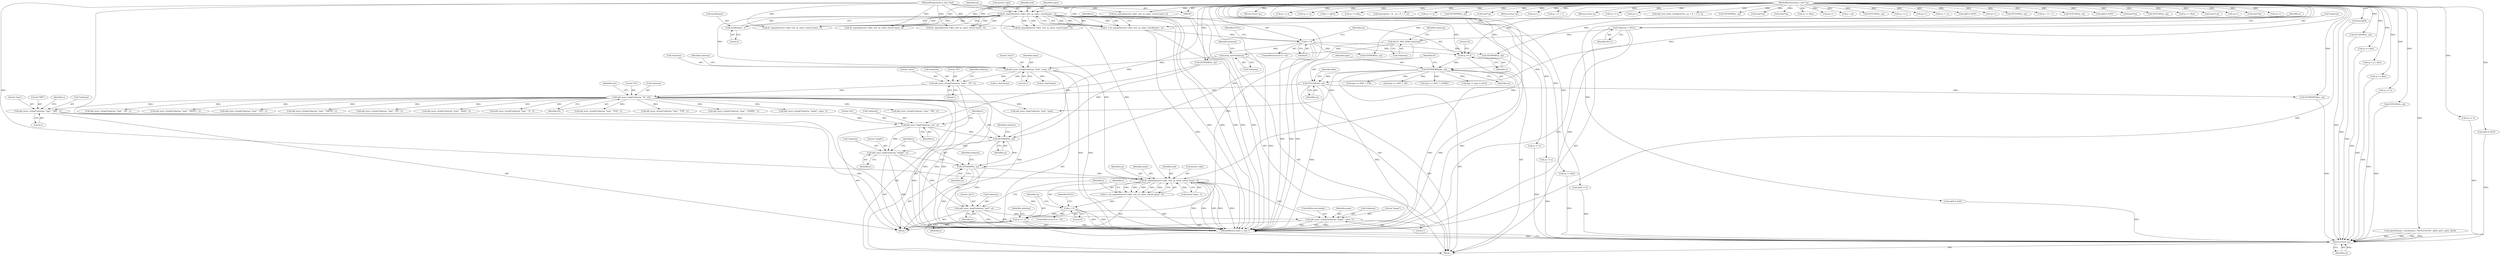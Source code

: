 digraph "0_php-src_2fefae47716d501aec41c1102f3fd4531f070b05_0@pointer" {
"1001042" [label="(Call,add_assoc_string(*subarray, \"type\", \"SRV\", 1))"];
"1000211" [label="(Call,add_assoc_long(*subarray, \"ttl\", ttl))"];
"1000205" [label="(Call,add_assoc_string(*subarray, \"class\", \"IN\", 1))"];
"1000199" [label="(Call,add_assoc_string(*subarray, \"host\", name, 1))"];
"1000196" [label="(Call,array_init(*subarray))"];
"1000193" [label="(Call,ALLOC_INIT_ZVAL(*subarray))"];
"1000130" [label="(Call,*subarray = NULL)"];
"1000136" [label="(Call,dn_expand(answer->qb2, end, cp, name, sizeof(name) - 2))"];
"1000107" [label="(MethodParameterIn,u_char *end)"];
"1000106" [label="(MethodParameterIn,u_char *cp)"];
"1000143" [label="(Call,sizeof(name) - 2)"];
"1000162" [label="(Call,GETLONG(ttl, cp))"];
"1000159" [label="(Call,GETSHORT(type, cp))"];
"1000154" [label="(Call,cp += n)"];
"1000148" [label="(Call,n < 0)"];
"1000134" [label="(Call,n = dn_expand(answer->qb2, end, cp, name, sizeof(name) - 2))"];
"1001051" [label="(Call,add_assoc_long(*subarray, \"pri\", n))"];
"1001056" [label="(Call,GETSHORT(n, cp))"];
"1001059" [label="(Call,add_assoc_long(*subarray, \"weight\", n))"];
"1001064" [label="(Call,GETSHORT(n, cp))"];
"1001067" [label="(Call,add_assoc_long(*subarray, \"port\", n))"];
"1001095" [label="(Call,add_assoc_string(*subarray, \"target\", name, 1))"];
"1001074" [label="(Call,dn_expand(answer->qb2, end, cp, name, (sizeof name) - 2))"];
"1001072" [label="(Call,n = dn_expand(answer->qb2, end, cp, name, (sizeof name) - 2))"];
"1001086" [label="(Call,n < 0)"];
"1001092" [label="(Call,cp += n)"];
"1001245" [label="(Return,return cp;)"];
"1001101" [label="(ControlStructure,break;)"];
"1000202" [label="(Literal,\"host\")"];
"1000208" [label="(Literal,\"class\")"];
"1000182" [label="(Return,return cp;)"];
"1000113" [label="(Block,)"];
"1000212" [label="(Call,*subarray)"];
"1000288" [label="(Call,GETSHORT(n, cp))"];
"1000282" [label="(Call,add_assoc_string(*subarray, \"type\", \"MX\", 1))"];
"1001097" [label="(Identifier,subarray)"];
"1000210" [label="(Literal,1)"];
"1001057" [label="(Identifier,n)"];
"1001072" [label="(Call,n = dn_expand(answer->qb2, end, cp, name, (sizeof name) - 2))"];
"1000194" [label="(Call,*subarray)"];
"1001085" [label="(ControlStructure,if (n < 0))"];
"1000197" [label="(Call,*subarray)"];
"1000554" [label="(Call,cp += n)"];
"1000788" [label="(Call,(u_char*)name)"];
"1000773" [label="(Call,(int)cp[0])"];
"1001151" [label="(Call,cp += n)"];
"1000762" [label="(Call,add_assoc_string(*subarray, \"type\", \"A6\", 1))"];
"1001080" [label="(Identifier,name)"];
"1000164" [label="(Identifier,cp)"];
"1001042" [label="(Call,add_assoc_string(*subarray, \"type\", \"SRV\", 1))"];
"1000161" [label="(Identifier,cp)"];
"1000657" [label="(Call,GETSHORT(s, cp))"];
"1001095" [label="(Call,add_assoc_string(*subarray, \"target\", name, 1))"];
"1000211" [label="(Call,add_assoc_long(*subarray, \"ttl\", ttl))"];
"1000363" [label="(Call,add_assoc_string(*subarray, \"type\", \"HINFO\", 1))"];
"1000453" [label="(Call,n = cp[l1])"];
"1000193" [label="(Call,ALLOC_INIT_ZVAL(*subarray))"];
"1000188" [label="(Call,cp += dlen)"];
"1000165" [label="(Call,GETSHORT(dlen, cp))"];
"1001045" [label="(Literal,\"type\")"];
"1000334" [label="(Call,dn_expand(answer->qb2, end, cp, name, (sizeof name) - 2))"];
"1000217" [label="(Identifier,raw)"];
"1000432" [label="(Call,add_assoc_string(*subarray, \"type\", \"TXT\", 1))"];
"1001046" [label="(Literal,\"SRV\")"];
"1001099" [label="(Identifier,name)"];
"1000143" [label="(Call,sizeof(name) - 2)"];
"1000475" [label="(Call,memcpy(tp + l2 , cp + l1 + 1, n))"];
"1001241" [label="(Call,cp += dlen)"];
"1000135" [label="(Identifier,n)"];
"1000565" [label="(Call,dn_expand(answer->qb2, end, cp, name, (sizeof name) -2))"];
"1000640" [label="(Call,(u_char*)name)"];
"1001064" [label="(Call,GETSHORT(n, cp))"];
"1001047" [label="(Literal,1)"];
"1001176" [label="(Call,cp += n)"];
"1000199" [label="(Call,add_assoc_string(*subarray, \"host\", name, 1))"];
"1001001" [label="(Call,cp < p + dlen)"];
"1000159" [label="(Call,GETSHORT(type, cp))"];
"1001121" [label="(Call,GETSHORT(n, cp))"];
"1000137" [label="(Call,answer->qb2)"];
"1001171" [label="(Call,(char*)cp)"];
"1000238" [label="(Return,return cp;)"];
"1000166" [label="(Identifier,dlen)"];
"1000158" [label="(Literal,10)"];
"1000888" [label="(Call,cp++)"];
"1000107" [label="(MethodParameterIn,u_char *end)"];
"1000106" [label="(MethodParameterIn,u_char *cp)"];
"1000214" [label="(Literal,\"ttl\")"];
"1000275" [label="(Call,cp += dlen)"];
"1000479" [label="(Call,cp + l1 + 1)"];
"1000131" [label="(Call,*subarray)"];
"1000322" [label="(Call,type == DNS_T_PTR)"];
"1001113" [label="(Call,GETSHORT(n, cp))"];
"1000160" [label="(Identifier,type)"];
"1000191" [label="(Return,return cp;)"];
"1001201" [label="(Call,cp += n)"];
"1000196" [label="(Call,array_init(*subarray))"];
"1001107" [label="(Call,add_assoc_string(*subarray, \"type\", \"NAPTR\", 1))"];
"1000155" [label="(Identifier,cp)"];
"1001061" [label="(Identifier,subarray)"];
"1001245" [label="(Return,return cp;)"];
"1000314" [label="(Call,add_assoc_string(*subarray, \"type\", \"NS\", 1))"];
"1000140" [label="(Identifier,end)"];
"1000149" [label="(Identifier,n)"];
"1001078" [label="(Identifier,end)"];
"1000156" [label="(Identifier,n)"];
"1000134" [label="(Call,n = dn_expand(answer->qb2, end, cp, name, sizeof(name) - 2))"];
"1000377" [label="(Call,cp++)"];
"1000485" [label="(Call,add_next_index_stringl(entries, cp + l1 + 1, n, 1))"];
"1000906" [label="(Call,GETSHORT(s, cp))"];
"1001059" [label="(Call,add_assoc_long(*subarray, \"weight\", n))"];
"1001196" [label="(Call,(char*)cp)"];
"1001067" [label="(Call,add_assoc_long(*subarray, \"port\", n))"];
"1001070" [label="(Literal,\"port\")"];
"1000144" [label="(Call,sizeof(name))"];
"1001052" [label="(Call,*subarray)"];
"1000201" [label="(Identifier,subarray)"];
"1000205" [label="(Call,add_assoc_string(*subarray, \"class\", \"IN\", 1))"];
"1000150" [label="(Literal,0)"];
"1000146" [label="(Literal,2)"];
"1001062" [label="(Literal,\"weight\")"];
"1000310" [label="(Call,type == DNS_T_NS)"];
"1000745" [label="(Call,add_assoc_string(*subarray, \"type\", \"AAAA\", 1))"];
"1001086" [label="(Call,n < 0)"];
"1001146" [label="(Call,(char*)cp)"];
"1000179" [label="(Call,cp += dlen)"];
"1001075" [label="(Call,answer->qb2)"];
"1000246" [label="(Call,add_assoc_string(*subarray, \"type\", \"A\", 1))"];
"1001100" [label="(Literal,1)"];
"1001065" [label="(Identifier,n)"];
"1000779" [label="(Call,cp++)"];
"1001063" [label="(Identifier,n)"];
"1000414" [label="(Call,cp += n)"];
"1000628" [label="(Call,GETLONG(n, cp))"];
"1000162" [label="(Call,GETLONG(ttl, cp))"];
"1000142" [label="(Identifier,name)"];
"1000759" [label="(Call,p = cp)"];
"1001048" [label="(Call,GETSHORT(n, cp))"];
"1001091" [label="(Identifier,NULL)"];
"1000604" [label="(Call,GETLONG(n, cp))"];
"1001096" [label="(Call,*subarray)"];
"1001051" [label="(Call,add_assoc_long(*subarray, \"pri\", n))"];
"1000207" [label="(Identifier,subarray)"];
"1000252" [label="(Call,snprintf(name, sizeof(name), \"%d.%d.%d.%d\", cp[0], cp[1], cp[2], cp[3]))"];
"1000352" [label="(Call,cp += n)"];
"1000147" [label="(ControlStructure,if (n < 0))"];
"1001098" [label="(Literal,\"target\")"];
"1000130" [label="(Call,*subarray = NULL)"];
"1001054" [label="(Literal,\"pri\")"];
"1000215" [label="(Identifier,ttl)"];
"1000133" [label="(Identifier,NULL)"];
"1000583" [label="(Call,cp += n)"];
"1000219" [label="(Call,add_assoc_long(*subarray, \"type\", type))"];
"1000154" [label="(Call,cp += n)"];
"1001183" [label="(Call,cp[0] & 0xFF)"];
"1001206" [label="(Call,dn_expand(answer->qb2, end, cp, name, (sizeof name) - 2))"];
"1000203" [label="(Identifier,name)"];
"1001074" [label="(Call,dn_expand(answer->qb2, end, cp, name, (sizeof name) - 2))"];
"1000536" [label="(Call,dn_expand(answer->qb2, end, cp, name, (sizeof name) -2))"];
"1001246" [label="(Identifier,cp)"];
"1001224" [label="(Call,cp += n)"];
"1001027" [label="(Call,cp += n)"];
"1000401" [label="(Call,cp++)"];
"1000528" [label="(Call,add_assoc_string(*subarray, \"type\", \"SOA\", 1))"];
"1001060" [label="(Call,*subarray)"];
"1000390" [label="(Call,cp += n)"];
"1001079" [label="(Identifier,cp)"];
"1001133" [label="(Call,cp[0] & 0xFF)"];
"1001092" [label="(Call,cp += n)"];
"1000511" [label="(Call,cp += dlen)"];
"1000200" [label="(Call,*subarray)"];
"1000242" [label="(Block,)"];
"1001049" [label="(Identifier,n)"];
"1000206" [label="(Call,*subarray)"];
"1001138" [label="(Call,cp++)"];
"1000596" [label="(Call,GETLONG(n, cp))"];
"1000487" [label="(Call,cp + l1 + 1)"];
"1001009" [label="(Call,dn_expand(answer->qb2, end, cp, name, (sizeof name) - 2))"];
"1000612" [label="(Call,GETLONG(n, cp))"];
"1000298" [label="(Call,type == DNS_T_CNAME)"];
"1000209" [label="(Literal,\"IN\")"];
"1001043" [label="(Call,*subarray)"];
"1000148" [label="(Call,n < 0)"];
"1001158" [label="(Call,cp[0] & 0xFF)"];
"1001066" [label="(Identifier,cp)"];
"1000385" [label="(Call,(char*)cp)"];
"1000620" [label="(Call,GETLONG(n, cp))"];
"1000153" [label="(Identifier,NULL)"];
"1000163" [label="(Identifier,ttl)"];
"1001056" [label="(Call,GETSHORT(n, cp))"];
"1001058" [label="(Identifier,cp)"];
"1000175" [label="(Call,type != type_to_fetch)"];
"1000213" [label="(Identifier,subarray)"];
"1000235" [label="(Call,cp += dlen)"];
"1000326" [label="(Call,add_assoc_string(*subarray, \"type\", \"PTR\", 1))"];
"1000228" [label="(Call,(char*) cp)"];
"1001069" [label="(Identifier,subarray)"];
"1001068" [label="(Call,*subarray)"];
"1001163" [label="(Call,cp++)"];
"1000302" [label="(Call,add_assoc_string(*subarray, \"type\", \"CNAME\", 1))"];
"1001088" [label="(Literal,0)"];
"1000141" [label="(Identifier,cp)"];
"1000817" [label="(Call,cp[0] != 0)"];
"1001093" [label="(Identifier,cp)"];
"1000204" [label="(Literal,1)"];
"1000355" [label="(Call,add_assoc_string(*subarray, \"target\", name, 1))"];
"1001094" [label="(Identifier,n)"];
"1000136" [label="(Call,dn_expand(answer->qb2, end, cp, name, sizeof(name) - 2))"];
"1000409" [label="(Call,(char*)cp)"];
"1001247" [label="(MethodReturn,static u_char *)"];
"1001087" [label="(Identifier,n)"];
"1001188" [label="(Call,cp++)"];
"1000845" [label="(Call,cp[0] & 0xFF)"];
"1001055" [label="(Identifier,n)"];
"1001073" [label="(Identifier,n)"];
"1001081" [label="(Call,(sizeof name) - 2)"];
"1000198" [label="(Identifier,subarray)"];
"1001071" [label="(Identifier,n)"];
"1001042" -> "1000242"  [label="AST: "];
"1001042" -> "1001047"  [label="CFG: "];
"1001043" -> "1001042"  [label="AST: "];
"1001045" -> "1001042"  [label="AST: "];
"1001046" -> "1001042"  [label="AST: "];
"1001047" -> "1001042"  [label="AST: "];
"1001049" -> "1001042"  [label="CFG: "];
"1001042" -> "1001247"  [label="DDG: "];
"1000211" -> "1001042"  [label="DDG: "];
"1001042" -> "1001051"  [label="DDG: "];
"1000211" -> "1000113"  [label="AST: "];
"1000211" -> "1000215"  [label="CFG: "];
"1000212" -> "1000211"  [label="AST: "];
"1000214" -> "1000211"  [label="AST: "];
"1000215" -> "1000211"  [label="AST: "];
"1000217" -> "1000211"  [label="CFG: "];
"1000211" -> "1001247"  [label="DDG: "];
"1000211" -> "1001247"  [label="DDG: "];
"1000211" -> "1001247"  [label="DDG: "];
"1000205" -> "1000211"  [label="DDG: "];
"1000162" -> "1000211"  [label="DDG: "];
"1000211" -> "1000219"  [label="DDG: "];
"1000211" -> "1000246"  [label="DDG: "];
"1000211" -> "1000282"  [label="DDG: "];
"1000211" -> "1000302"  [label="DDG: "];
"1000211" -> "1000314"  [label="DDG: "];
"1000211" -> "1000326"  [label="DDG: "];
"1000211" -> "1000355"  [label="DDG: "];
"1000211" -> "1000363"  [label="DDG: "];
"1000211" -> "1000432"  [label="DDG: "];
"1000211" -> "1000528"  [label="DDG: "];
"1000211" -> "1000745"  [label="DDG: "];
"1000211" -> "1000762"  [label="DDG: "];
"1000211" -> "1001107"  [label="DDG: "];
"1000205" -> "1000113"  [label="AST: "];
"1000205" -> "1000210"  [label="CFG: "];
"1000206" -> "1000205"  [label="AST: "];
"1000208" -> "1000205"  [label="AST: "];
"1000209" -> "1000205"  [label="AST: "];
"1000210" -> "1000205"  [label="AST: "];
"1000213" -> "1000205"  [label="CFG: "];
"1000205" -> "1001247"  [label="DDG: "];
"1000199" -> "1000205"  [label="DDG: "];
"1000199" -> "1000113"  [label="AST: "];
"1000199" -> "1000204"  [label="CFG: "];
"1000200" -> "1000199"  [label="AST: "];
"1000202" -> "1000199"  [label="AST: "];
"1000203" -> "1000199"  [label="AST: "];
"1000204" -> "1000199"  [label="AST: "];
"1000207" -> "1000199"  [label="CFG: "];
"1000199" -> "1001247"  [label="DDG: "];
"1000199" -> "1001247"  [label="DDG: "];
"1000196" -> "1000199"  [label="DDG: "];
"1000136" -> "1000199"  [label="DDG: "];
"1000199" -> "1000640"  [label="DDG: "];
"1000199" -> "1000788"  [label="DDG: "];
"1000196" -> "1000113"  [label="AST: "];
"1000196" -> "1000197"  [label="CFG: "];
"1000197" -> "1000196"  [label="AST: "];
"1000201" -> "1000196"  [label="CFG: "];
"1000196" -> "1001247"  [label="DDG: "];
"1000193" -> "1000196"  [label="DDG: "];
"1000193" -> "1000113"  [label="AST: "];
"1000193" -> "1000194"  [label="CFG: "];
"1000194" -> "1000193"  [label="AST: "];
"1000198" -> "1000193"  [label="CFG: "];
"1000193" -> "1001247"  [label="DDG: "];
"1000130" -> "1000193"  [label="DDG: "];
"1000130" -> "1000113"  [label="AST: "];
"1000130" -> "1000133"  [label="CFG: "];
"1000131" -> "1000130"  [label="AST: "];
"1000133" -> "1000130"  [label="AST: "];
"1000135" -> "1000130"  [label="CFG: "];
"1000130" -> "1001247"  [label="DDG: "];
"1000130" -> "1001247"  [label="DDG: "];
"1000136" -> "1000134"  [label="AST: "];
"1000136" -> "1000143"  [label="CFG: "];
"1000137" -> "1000136"  [label="AST: "];
"1000140" -> "1000136"  [label="AST: "];
"1000141" -> "1000136"  [label="AST: "];
"1000142" -> "1000136"  [label="AST: "];
"1000143" -> "1000136"  [label="AST: "];
"1000134" -> "1000136"  [label="CFG: "];
"1000136" -> "1001247"  [label="DDG: "];
"1000136" -> "1001247"  [label="DDG: "];
"1000136" -> "1001247"  [label="DDG: "];
"1000136" -> "1001247"  [label="DDG: "];
"1000136" -> "1001247"  [label="DDG: "];
"1000136" -> "1000134"  [label="DDG: "];
"1000136" -> "1000134"  [label="DDG: "];
"1000136" -> "1000134"  [label="DDG: "];
"1000136" -> "1000134"  [label="DDG: "];
"1000136" -> "1000134"  [label="DDG: "];
"1000107" -> "1000136"  [label="DDG: "];
"1000106" -> "1000136"  [label="DDG: "];
"1000143" -> "1000136"  [label="DDG: "];
"1000136" -> "1000154"  [label="DDG: "];
"1000136" -> "1000334"  [label="DDG: "];
"1000136" -> "1000334"  [label="DDG: "];
"1000136" -> "1000536"  [label="DDG: "];
"1000136" -> "1000536"  [label="DDG: "];
"1000136" -> "1001009"  [label="DDG: "];
"1000136" -> "1001009"  [label="DDG: "];
"1000136" -> "1001074"  [label="DDG: "];
"1000136" -> "1001074"  [label="DDG: "];
"1000136" -> "1001206"  [label="DDG: "];
"1000136" -> "1001206"  [label="DDG: "];
"1000107" -> "1000105"  [label="AST: "];
"1000107" -> "1001247"  [label="DDG: "];
"1000107" -> "1000334"  [label="DDG: "];
"1000107" -> "1000536"  [label="DDG: "];
"1000107" -> "1000565"  [label="DDG: "];
"1000107" -> "1001009"  [label="DDG: "];
"1000107" -> "1001074"  [label="DDG: "];
"1000107" -> "1001206"  [label="DDG: "];
"1000106" -> "1000105"  [label="AST: "];
"1000106" -> "1001247"  [label="DDG: "];
"1000106" -> "1000154"  [label="DDG: "];
"1000106" -> "1000159"  [label="DDG: "];
"1000106" -> "1000162"  [label="DDG: "];
"1000106" -> "1000165"  [label="DDG: "];
"1000106" -> "1000179"  [label="DDG: "];
"1000106" -> "1000182"  [label="DDG: "];
"1000106" -> "1000188"  [label="DDG: "];
"1000106" -> "1000191"  [label="DDG: "];
"1000106" -> "1000228"  [label="DDG: "];
"1000106" -> "1000235"  [label="DDG: "];
"1000106" -> "1000238"  [label="DDG: "];
"1000106" -> "1000252"  [label="DDG: "];
"1000106" -> "1000275"  [label="DDG: "];
"1000106" -> "1000288"  [label="DDG: "];
"1000106" -> "1000334"  [label="DDG: "];
"1000106" -> "1000352"  [label="DDG: "];
"1000106" -> "1000377"  [label="DDG: "];
"1000106" -> "1000385"  [label="DDG: "];
"1000106" -> "1000390"  [label="DDG: "];
"1000106" -> "1000401"  [label="DDG: "];
"1000106" -> "1000409"  [label="DDG: "];
"1000106" -> "1000414"  [label="DDG: "];
"1000106" -> "1000453"  [label="DDG: "];
"1000106" -> "1000475"  [label="DDG: "];
"1000106" -> "1000479"  [label="DDG: "];
"1000106" -> "1000485"  [label="DDG: "];
"1000106" -> "1000487"  [label="DDG: "];
"1000106" -> "1000511"  [label="DDG: "];
"1000106" -> "1000536"  [label="DDG: "];
"1000106" -> "1000554"  [label="DDG: "];
"1000106" -> "1000565"  [label="DDG: "];
"1000106" -> "1000583"  [label="DDG: "];
"1000106" -> "1000596"  [label="DDG: "];
"1000106" -> "1000604"  [label="DDG: "];
"1000106" -> "1000612"  [label="DDG: "];
"1000106" -> "1000620"  [label="DDG: "];
"1000106" -> "1000628"  [label="DDG: "];
"1000106" -> "1000657"  [label="DDG: "];
"1000106" -> "1000759"  [label="DDG: "];
"1000106" -> "1000773"  [label="DDG: "];
"1000106" -> "1000779"  [label="DDG: "];
"1000106" -> "1000817"  [label="DDG: "];
"1000106" -> "1000845"  [label="DDG: "];
"1000106" -> "1000888"  [label="DDG: "];
"1000106" -> "1000906"  [label="DDG: "];
"1000106" -> "1001001"  [label="DDG: "];
"1000106" -> "1001009"  [label="DDG: "];
"1000106" -> "1001027"  [label="DDG: "];
"1000106" -> "1001048"  [label="DDG: "];
"1000106" -> "1001056"  [label="DDG: "];
"1000106" -> "1001064"  [label="DDG: "];
"1000106" -> "1001074"  [label="DDG: "];
"1000106" -> "1001092"  [label="DDG: "];
"1000106" -> "1001113"  [label="DDG: "];
"1000106" -> "1001121"  [label="DDG: "];
"1000106" -> "1001133"  [label="DDG: "];
"1000106" -> "1001138"  [label="DDG: "];
"1000106" -> "1001146"  [label="DDG: "];
"1000106" -> "1001151"  [label="DDG: "];
"1000106" -> "1001158"  [label="DDG: "];
"1000106" -> "1001163"  [label="DDG: "];
"1000106" -> "1001171"  [label="DDG: "];
"1000106" -> "1001176"  [label="DDG: "];
"1000106" -> "1001183"  [label="DDG: "];
"1000106" -> "1001188"  [label="DDG: "];
"1000106" -> "1001196"  [label="DDG: "];
"1000106" -> "1001201"  [label="DDG: "];
"1000106" -> "1001206"  [label="DDG: "];
"1000106" -> "1001224"  [label="DDG: "];
"1000106" -> "1001241"  [label="DDG: "];
"1000106" -> "1001245"  [label="DDG: "];
"1000143" -> "1000146"  [label="CFG: "];
"1000144" -> "1000143"  [label="AST: "];
"1000146" -> "1000143"  [label="AST: "];
"1000162" -> "1000113"  [label="AST: "];
"1000162" -> "1000164"  [label="CFG: "];
"1000163" -> "1000162"  [label="AST: "];
"1000164" -> "1000162"  [label="AST: "];
"1000166" -> "1000162"  [label="CFG: "];
"1000162" -> "1001247"  [label="DDG: "];
"1000162" -> "1001247"  [label="DDG: "];
"1000159" -> "1000162"  [label="DDG: "];
"1000162" -> "1000165"  [label="DDG: "];
"1000159" -> "1000113"  [label="AST: "];
"1000159" -> "1000161"  [label="CFG: "];
"1000160" -> "1000159"  [label="AST: "];
"1000161" -> "1000159"  [label="AST: "];
"1000163" -> "1000159"  [label="CFG: "];
"1000159" -> "1001247"  [label="DDG: "];
"1000159" -> "1001247"  [label="DDG: "];
"1000154" -> "1000159"  [label="DDG: "];
"1000159" -> "1000175"  [label="DDG: "];
"1000159" -> "1000219"  [label="DDG: "];
"1000159" -> "1000298"  [label="DDG: "];
"1000159" -> "1000310"  [label="DDG: "];
"1000159" -> "1000322"  [label="DDG: "];
"1000154" -> "1000113"  [label="AST: "];
"1000154" -> "1000156"  [label="CFG: "];
"1000155" -> "1000154"  [label="AST: "];
"1000156" -> "1000154"  [label="AST: "];
"1000158" -> "1000154"  [label="CFG: "];
"1000154" -> "1001247"  [label="DDG: "];
"1000148" -> "1000154"  [label="DDG: "];
"1000148" -> "1000147"  [label="AST: "];
"1000148" -> "1000150"  [label="CFG: "];
"1000149" -> "1000148"  [label="AST: "];
"1000150" -> "1000148"  [label="AST: "];
"1000153" -> "1000148"  [label="CFG: "];
"1000155" -> "1000148"  [label="CFG: "];
"1000148" -> "1001247"  [label="DDG: "];
"1000148" -> "1001247"  [label="DDG: "];
"1000134" -> "1000148"  [label="DDG: "];
"1000148" -> "1000288"  [label="DDG: "];
"1000148" -> "1001048"  [label="DDG: "];
"1000148" -> "1001113"  [label="DDG: "];
"1000134" -> "1000113"  [label="AST: "];
"1000135" -> "1000134"  [label="AST: "];
"1000149" -> "1000134"  [label="CFG: "];
"1000134" -> "1001247"  [label="DDG: "];
"1001051" -> "1000242"  [label="AST: "];
"1001051" -> "1001055"  [label="CFG: "];
"1001052" -> "1001051"  [label="AST: "];
"1001054" -> "1001051"  [label="AST: "];
"1001055" -> "1001051"  [label="AST: "];
"1001057" -> "1001051"  [label="CFG: "];
"1001051" -> "1001247"  [label="DDG: "];
"1001048" -> "1001051"  [label="DDG: "];
"1001051" -> "1001056"  [label="DDG: "];
"1001051" -> "1001059"  [label="DDG: "];
"1001056" -> "1000242"  [label="AST: "];
"1001056" -> "1001058"  [label="CFG: "];
"1001057" -> "1001056"  [label="AST: "];
"1001058" -> "1001056"  [label="AST: "];
"1001061" -> "1001056"  [label="CFG: "];
"1001048" -> "1001056"  [label="DDG: "];
"1001056" -> "1001059"  [label="DDG: "];
"1001056" -> "1001064"  [label="DDG: "];
"1001059" -> "1000242"  [label="AST: "];
"1001059" -> "1001063"  [label="CFG: "];
"1001060" -> "1001059"  [label="AST: "];
"1001062" -> "1001059"  [label="AST: "];
"1001063" -> "1001059"  [label="AST: "];
"1001065" -> "1001059"  [label="CFG: "];
"1001059" -> "1001247"  [label="DDG: "];
"1001059" -> "1001064"  [label="DDG: "];
"1001059" -> "1001067"  [label="DDG: "];
"1001064" -> "1000242"  [label="AST: "];
"1001064" -> "1001066"  [label="CFG: "];
"1001065" -> "1001064"  [label="AST: "];
"1001066" -> "1001064"  [label="AST: "];
"1001069" -> "1001064"  [label="CFG: "];
"1001064" -> "1001247"  [label="DDG: "];
"1001064" -> "1001067"  [label="DDG: "];
"1001064" -> "1001074"  [label="DDG: "];
"1001067" -> "1000242"  [label="AST: "];
"1001067" -> "1001071"  [label="CFG: "];
"1001068" -> "1001067"  [label="AST: "];
"1001070" -> "1001067"  [label="AST: "];
"1001071" -> "1001067"  [label="AST: "];
"1001073" -> "1001067"  [label="CFG: "];
"1001067" -> "1001247"  [label="DDG: "];
"1001067" -> "1001247"  [label="DDG: "];
"1001067" -> "1001095"  [label="DDG: "];
"1001095" -> "1000242"  [label="AST: "];
"1001095" -> "1001100"  [label="CFG: "];
"1001096" -> "1001095"  [label="AST: "];
"1001098" -> "1001095"  [label="AST: "];
"1001099" -> "1001095"  [label="AST: "];
"1001100" -> "1001095"  [label="AST: "];
"1001101" -> "1001095"  [label="CFG: "];
"1001095" -> "1001247"  [label="DDG: "];
"1001095" -> "1001247"  [label="DDG: "];
"1001095" -> "1001247"  [label="DDG: "];
"1001074" -> "1001095"  [label="DDG: "];
"1001074" -> "1001072"  [label="AST: "];
"1001074" -> "1001081"  [label="CFG: "];
"1001075" -> "1001074"  [label="AST: "];
"1001078" -> "1001074"  [label="AST: "];
"1001079" -> "1001074"  [label="AST: "];
"1001080" -> "1001074"  [label="AST: "];
"1001081" -> "1001074"  [label="AST: "];
"1001072" -> "1001074"  [label="CFG: "];
"1001074" -> "1001247"  [label="DDG: "];
"1001074" -> "1001247"  [label="DDG: "];
"1001074" -> "1001247"  [label="DDG: "];
"1001074" -> "1001247"  [label="DDG: "];
"1001074" -> "1001247"  [label="DDG: "];
"1001074" -> "1001072"  [label="DDG: "];
"1001074" -> "1001072"  [label="DDG: "];
"1001074" -> "1001072"  [label="DDG: "];
"1001074" -> "1001072"  [label="DDG: "];
"1001074" -> "1001072"  [label="DDG: "];
"1001081" -> "1001074"  [label="DDG: "];
"1001074" -> "1001092"  [label="DDG: "];
"1001072" -> "1000242"  [label="AST: "];
"1001073" -> "1001072"  [label="AST: "];
"1001087" -> "1001072"  [label="CFG: "];
"1001072" -> "1001247"  [label="DDG: "];
"1001072" -> "1001086"  [label="DDG: "];
"1001086" -> "1001085"  [label="AST: "];
"1001086" -> "1001088"  [label="CFG: "];
"1001087" -> "1001086"  [label="AST: "];
"1001088" -> "1001086"  [label="AST: "];
"1001091" -> "1001086"  [label="CFG: "];
"1001093" -> "1001086"  [label="CFG: "];
"1001086" -> "1001247"  [label="DDG: "];
"1001086" -> "1001247"  [label="DDG: "];
"1001086" -> "1001092"  [label="DDG: "];
"1001092" -> "1000242"  [label="AST: "];
"1001092" -> "1001094"  [label="CFG: "];
"1001093" -> "1001092"  [label="AST: "];
"1001094" -> "1001092"  [label="AST: "];
"1001097" -> "1001092"  [label="CFG: "];
"1001092" -> "1001247"  [label="DDG: "];
"1001092" -> "1001247"  [label="DDG: "];
"1001092" -> "1001245"  [label="DDG: "];
"1001245" -> "1000113"  [label="AST: "];
"1001245" -> "1001246"  [label="CFG: "];
"1001246" -> "1001245"  [label="AST: "];
"1001247" -> "1001245"  [label="CFG: "];
"1001245" -> "1001247"  [label="DDG: "];
"1001246" -> "1001245"  [label="DDG: "];
"1000817" -> "1001245"  [label="DDG: "];
"1001027" -> "1001245"  [label="DDG: "];
"1000352" -> "1001245"  [label="DDG: "];
"1000165" -> "1001245"  [label="DDG: "];
"1000252" -> "1001245"  [label="DDG: "];
"1000252" -> "1001245"  [label="DDG: "];
"1000252" -> "1001245"  [label="DDG: "];
"1000252" -> "1001245"  [label="DDG: "];
"1000845" -> "1001245"  [label="DDG: "];
"1000628" -> "1001245"  [label="DDG: "];
"1001183" -> "1001245"  [label="DDG: "];
"1000275" -> "1001245"  [label="DDG: "];
"1001224" -> "1001245"  [label="DDG: "];
"1000414" -> "1001245"  [label="DDG: "];
"1001241" -> "1001245"  [label="DDG: "];
"1001001" -> "1001245"  [label="DDG: "];
"1000657" -> "1001245"  [label="DDG: "];
"1000511" -> "1001245"  [label="DDG: "];
"1000773" -> "1001245"  [label="DDG: "];
}
